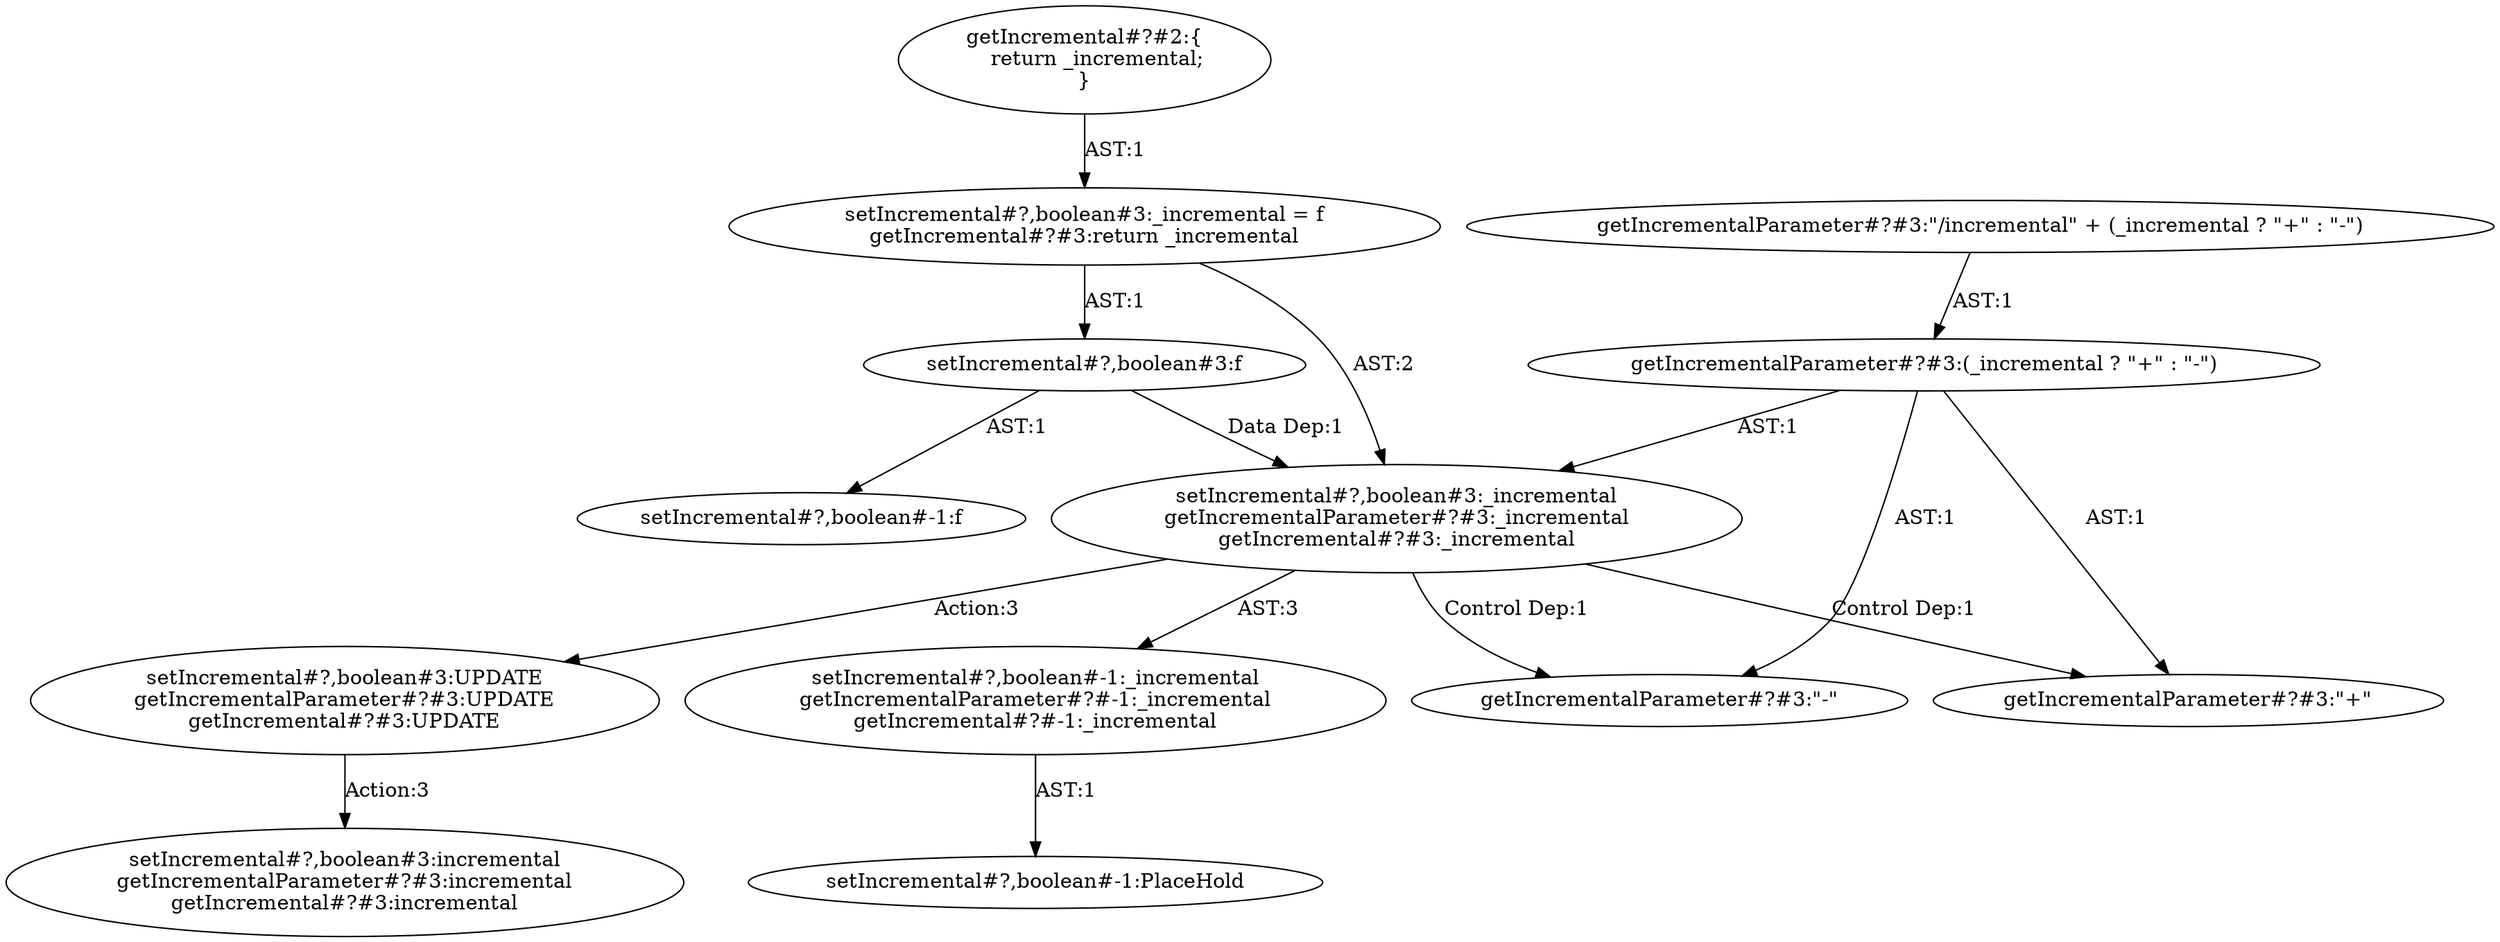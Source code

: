 digraph "Pattern" {
0 [label="setIncremental#?,boolean#3:UPDATE
getIncrementalParameter#?#3:UPDATE
getIncremental#?#3:UPDATE" shape=ellipse]
1 [label="setIncremental#?,boolean#3:_incremental
getIncrementalParameter#?#3:_incremental
getIncremental#?#3:_incremental" shape=ellipse]
2 [label="setIncremental#?,boolean#3:f" shape=ellipse]
3 [label="setIncremental#?,boolean#3:_incremental = f
getIncremental#?#3:return _incremental" shape=ellipse]
4 [label="setIncremental#?,boolean#-1:f" shape=ellipse]
5 [label="setIncremental#?,boolean#-1:_incremental
getIncrementalParameter#?#-1:_incremental
getIncremental#?#-1:_incremental" shape=ellipse]
6 [label="setIncremental#?,boolean#-1:PlaceHold" shape=ellipse]
7 [label="setIncremental#?,boolean#3:incremental
getIncrementalParameter#?#3:incremental
getIncremental#?#3:incremental" shape=ellipse]
8 [label="getIncrementalParameter#?#3:\"-\"" shape=ellipse]
9 [label="getIncrementalParameter#?#3:\"/incremental\" + (_incremental ? \"+\" : \"-\")" shape=ellipse]
10 [label="getIncrementalParameter#?#3:(_incremental ? \"+\" : \"-\")" shape=ellipse]
11 [label="getIncrementalParameter#?#3:\"+\"" shape=ellipse]
12 [label="getIncremental#?#2:\{
    return _incremental;
\}" shape=ellipse]
0 -> 7 [label="Action:3"];
1 -> 0 [label="Action:3"];
1 -> 5 [label="AST:3"];
1 -> 8 [label="Control Dep:1"];
1 -> 11 [label="Control Dep:1"];
2 -> 1 [label="Data Dep:1"];
2 -> 4 [label="AST:1"];
3 -> 1 [label="AST:2"];
3 -> 2 [label="AST:1"];
5 -> 6 [label="AST:1"];
9 -> 10 [label="AST:1"];
10 -> 8 [label="AST:1"];
10 -> 1 [label="AST:1"];
10 -> 11 [label="AST:1"];
12 -> 3 [label="AST:1"];
}